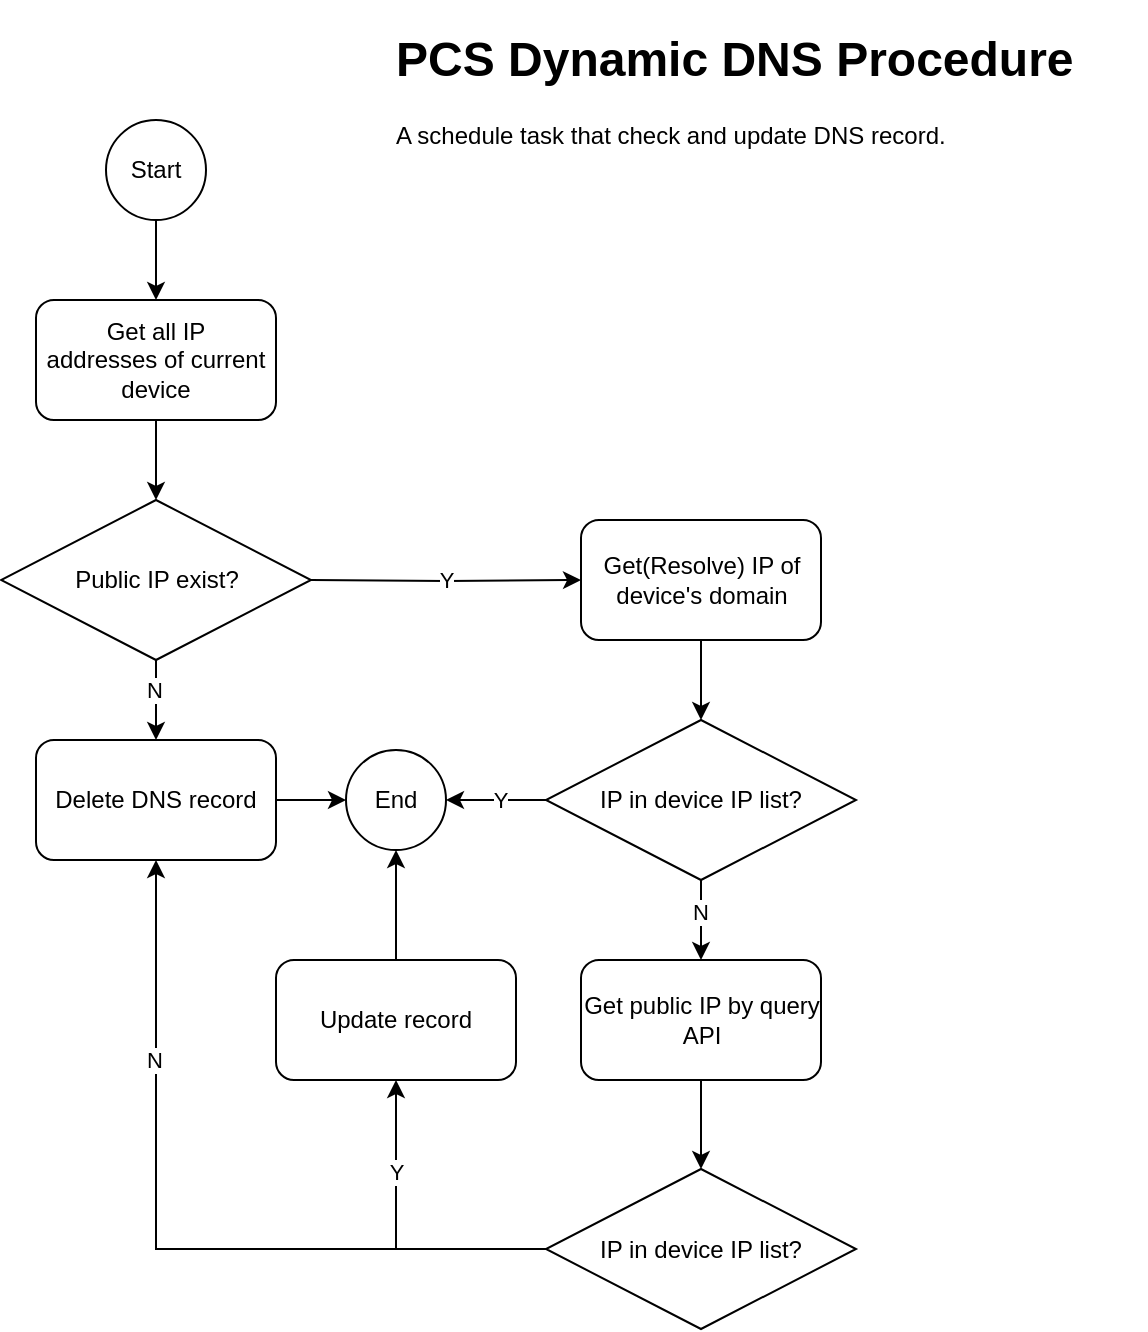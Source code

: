 <mxfile version="21.1.5" type="github">
  <diagram name="第 1 页" id="foehgj6SiuqzubV7A3PP">
    <mxGraphModel dx="954" dy="648" grid="1" gridSize="10" guides="1" tooltips="1" connect="1" arrows="1" fold="1" page="1" pageScale="1" pageWidth="827" pageHeight="1169" math="0" shadow="0">
      <root>
        <mxCell id="0" />
        <mxCell id="1" parent="0" />
        <mxCell id="7TByGs98WEF-A45FdTyk-3" style="edgeStyle=orthogonalEdgeStyle;rounded=0;orthogonalLoop=1;jettySize=auto;html=1;exitX=0.5;exitY=1;exitDx=0;exitDy=0;entryX=0.5;entryY=0;entryDx=0;entryDy=0;" edge="1" parent="1" source="7TByGs98WEF-A45FdTyk-1" target="7TByGs98WEF-A45FdTyk-2">
          <mxGeometry relative="1" as="geometry" />
        </mxCell>
        <mxCell id="7TByGs98WEF-A45FdTyk-1" value="Start" style="ellipse;whiteSpace=wrap;html=1;aspect=fixed;" vertex="1" parent="1">
          <mxGeometry x="110" y="60" width="50" height="50" as="geometry" />
        </mxCell>
        <mxCell id="7TByGs98WEF-A45FdTyk-8" style="edgeStyle=orthogonalEdgeStyle;rounded=0;orthogonalLoop=1;jettySize=auto;html=1;exitX=0.5;exitY=1;exitDx=0;exitDy=0;entryX=0.5;entryY=0;entryDx=0;entryDy=0;" edge="1" parent="1" source="7TByGs98WEF-A45FdTyk-2" target="7TByGs98WEF-A45FdTyk-4">
          <mxGeometry relative="1" as="geometry" />
        </mxCell>
        <mxCell id="7TByGs98WEF-A45FdTyk-2" value="Get all IP addresses&amp;nbsp;of current device" style="rounded=1;whiteSpace=wrap;html=1;" vertex="1" parent="1">
          <mxGeometry x="75" y="150" width="120" height="60" as="geometry" />
        </mxCell>
        <mxCell id="7TByGs98WEF-A45FdTyk-6" style="edgeStyle=orthogonalEdgeStyle;rounded=0;orthogonalLoop=1;jettySize=auto;html=1;exitX=0.5;exitY=1;exitDx=0;exitDy=0;entryX=0.5;entryY=0;entryDx=0;entryDy=0;" edge="1" parent="1" source="7TByGs98WEF-A45FdTyk-4" target="7TByGs98WEF-A45FdTyk-5">
          <mxGeometry relative="1" as="geometry" />
        </mxCell>
        <mxCell id="7TByGs98WEF-A45FdTyk-7" value="N" style="edgeLabel;html=1;align=center;verticalAlign=middle;resizable=0;points=[];" vertex="1" connectable="0" parent="7TByGs98WEF-A45FdTyk-6">
          <mxGeometry x="-0.25" relative="1" as="geometry">
            <mxPoint x="-1" as="offset" />
          </mxGeometry>
        </mxCell>
        <mxCell id="7TByGs98WEF-A45FdTyk-10" value="Y" style="edgeStyle=orthogonalEdgeStyle;rounded=0;orthogonalLoop=1;jettySize=auto;html=1;exitX=1;exitY=0.5;exitDx=0;exitDy=0;entryX=0;entryY=0.5;entryDx=0;entryDy=0;" edge="1" parent="1" target="7TByGs98WEF-A45FdTyk-9">
          <mxGeometry x="0.009" relative="1" as="geometry">
            <mxPoint x="212.5" y="290" as="sourcePoint" />
            <mxPoint x="270" y="290" as="targetPoint" />
            <mxPoint as="offset" />
          </mxGeometry>
        </mxCell>
        <mxCell id="7TByGs98WEF-A45FdTyk-4" value="Public IP exist?" style="rhombus;whiteSpace=wrap;html=1;" vertex="1" parent="1">
          <mxGeometry x="57.5" y="250" width="155" height="80" as="geometry" />
        </mxCell>
        <mxCell id="7TByGs98WEF-A45FdTyk-13" style="edgeStyle=orthogonalEdgeStyle;rounded=0;orthogonalLoop=1;jettySize=auto;html=1;exitX=1;exitY=0.5;exitDx=0;exitDy=0;entryX=0;entryY=0.5;entryDx=0;entryDy=0;" edge="1" parent="1" source="7TByGs98WEF-A45FdTyk-5" target="7TByGs98WEF-A45FdTyk-12">
          <mxGeometry relative="1" as="geometry" />
        </mxCell>
        <mxCell id="7TByGs98WEF-A45FdTyk-5" value="Delete DNS record" style="rounded=1;whiteSpace=wrap;html=1;" vertex="1" parent="1">
          <mxGeometry x="75" y="370" width="120" height="60" as="geometry" />
        </mxCell>
        <mxCell id="7TByGs98WEF-A45FdTyk-15" style="edgeStyle=orthogonalEdgeStyle;rounded=0;orthogonalLoop=1;jettySize=auto;html=1;exitX=0.5;exitY=1;exitDx=0;exitDy=0;entryX=0.5;entryY=0;entryDx=0;entryDy=0;" edge="1" parent="1" source="7TByGs98WEF-A45FdTyk-9" target="7TByGs98WEF-A45FdTyk-14">
          <mxGeometry relative="1" as="geometry" />
        </mxCell>
        <mxCell id="7TByGs98WEF-A45FdTyk-9" value="Get(Resolve) IP of device&#39;s domain" style="rounded=1;whiteSpace=wrap;html=1;" vertex="1" parent="1">
          <mxGeometry x="347.5" y="260" width="120" height="60" as="geometry" />
        </mxCell>
        <mxCell id="7TByGs98WEF-A45FdTyk-12" value="End" style="ellipse;whiteSpace=wrap;html=1;aspect=fixed;" vertex="1" parent="1">
          <mxGeometry x="230" y="375" width="50" height="50" as="geometry" />
        </mxCell>
        <mxCell id="7TByGs98WEF-A45FdTyk-19" style="edgeStyle=orthogonalEdgeStyle;rounded=0;orthogonalLoop=1;jettySize=auto;html=1;exitX=0.5;exitY=1;exitDx=0;exitDy=0;entryX=0.5;entryY=0;entryDx=0;entryDy=0;" edge="1" parent="1" source="7TByGs98WEF-A45FdTyk-14" target="7TByGs98WEF-A45FdTyk-18">
          <mxGeometry relative="1" as="geometry" />
        </mxCell>
        <mxCell id="7TByGs98WEF-A45FdTyk-20" value="N" style="edgeLabel;html=1;align=center;verticalAlign=middle;resizable=0;points=[];" vertex="1" connectable="0" parent="7TByGs98WEF-A45FdTyk-19">
          <mxGeometry x="-0.056" relative="1" as="geometry">
            <mxPoint x="-1" y="-3" as="offset" />
          </mxGeometry>
        </mxCell>
        <mxCell id="7TByGs98WEF-A45FdTyk-28" style="edgeStyle=orthogonalEdgeStyle;rounded=0;orthogonalLoop=1;jettySize=auto;html=1;exitX=0;exitY=0.5;exitDx=0;exitDy=0;entryX=1;entryY=0.5;entryDx=0;entryDy=0;" edge="1" parent="1" source="7TByGs98WEF-A45FdTyk-14" target="7TByGs98WEF-A45FdTyk-12">
          <mxGeometry relative="1" as="geometry" />
        </mxCell>
        <mxCell id="7TByGs98WEF-A45FdTyk-29" value="Y" style="edgeLabel;html=1;align=center;verticalAlign=middle;resizable=0;points=[];" vertex="1" connectable="0" parent="7TByGs98WEF-A45FdTyk-28">
          <mxGeometry x="-0.08" relative="1" as="geometry">
            <mxPoint as="offset" />
          </mxGeometry>
        </mxCell>
        <mxCell id="7TByGs98WEF-A45FdTyk-14" value="IP in device IP list?" style="rhombus;whiteSpace=wrap;html=1;" vertex="1" parent="1">
          <mxGeometry x="330" y="360" width="155" height="80" as="geometry" />
        </mxCell>
        <mxCell id="7TByGs98WEF-A45FdTyk-22" style="edgeStyle=orthogonalEdgeStyle;rounded=0;orthogonalLoop=1;jettySize=auto;html=1;exitX=0.5;exitY=1;exitDx=0;exitDy=0;entryX=0.5;entryY=0;entryDx=0;entryDy=0;" edge="1" parent="1" source="7TByGs98WEF-A45FdTyk-18" target="7TByGs98WEF-A45FdTyk-21">
          <mxGeometry relative="1" as="geometry" />
        </mxCell>
        <mxCell id="7TByGs98WEF-A45FdTyk-18" value="Get public IP by query API" style="rounded=1;whiteSpace=wrap;html=1;" vertex="1" parent="1">
          <mxGeometry x="347.5" y="480" width="120" height="60" as="geometry" />
        </mxCell>
        <mxCell id="7TByGs98WEF-A45FdTyk-24" style="edgeStyle=orthogonalEdgeStyle;rounded=0;orthogonalLoop=1;jettySize=auto;html=1;exitX=0;exitY=0.5;exitDx=0;exitDy=0;entryX=0.5;entryY=1;entryDx=0;entryDy=0;" edge="1" parent="1" source="7TByGs98WEF-A45FdTyk-21" target="7TByGs98WEF-A45FdTyk-23">
          <mxGeometry relative="1" as="geometry" />
        </mxCell>
        <mxCell id="7TByGs98WEF-A45FdTyk-25" value="Y" style="edgeLabel;html=1;align=center;verticalAlign=middle;resizable=0;points=[];" vertex="1" connectable="0" parent="7TByGs98WEF-A45FdTyk-24">
          <mxGeometry x="0.05" relative="1" as="geometry">
            <mxPoint y="-30" as="offset" />
          </mxGeometry>
        </mxCell>
        <mxCell id="7TByGs98WEF-A45FdTyk-31" style="edgeStyle=orthogonalEdgeStyle;rounded=0;orthogonalLoop=1;jettySize=auto;html=1;entryX=0.5;entryY=1;entryDx=0;entryDy=0;" edge="1" parent="1" source="7TByGs98WEF-A45FdTyk-21" target="7TByGs98WEF-A45FdTyk-5">
          <mxGeometry relative="1" as="geometry" />
        </mxCell>
        <mxCell id="7TByGs98WEF-A45FdTyk-32" value="N" style="edgeLabel;html=1;align=center;verticalAlign=middle;resizable=0;points=[];" vertex="1" connectable="0" parent="7TByGs98WEF-A45FdTyk-31">
          <mxGeometry x="0.492" y="-1" relative="1" as="geometry">
            <mxPoint x="-2" y="1" as="offset" />
          </mxGeometry>
        </mxCell>
        <mxCell id="7TByGs98WEF-A45FdTyk-21" value="IP in device IP list?" style="rhombus;whiteSpace=wrap;html=1;" vertex="1" parent="1">
          <mxGeometry x="330" y="584.5" width="155" height="80" as="geometry" />
        </mxCell>
        <mxCell id="7TByGs98WEF-A45FdTyk-30" style="edgeStyle=orthogonalEdgeStyle;rounded=0;orthogonalLoop=1;jettySize=auto;html=1;entryX=0.5;entryY=1;entryDx=0;entryDy=0;" edge="1" parent="1" source="7TByGs98WEF-A45FdTyk-23" target="7TByGs98WEF-A45FdTyk-12">
          <mxGeometry relative="1" as="geometry" />
        </mxCell>
        <mxCell id="7TByGs98WEF-A45FdTyk-23" value="Update record" style="rounded=1;whiteSpace=wrap;html=1;" vertex="1" parent="1">
          <mxGeometry x="195" y="480" width="120" height="60" as="geometry" />
        </mxCell>
        <mxCell id="7TByGs98WEF-A45FdTyk-33" value="&lt;h1&gt;PCS Dynamic DNS Procedure&lt;/h1&gt;&lt;p&gt;A schedule task that check and update DNS record.&lt;/p&gt;" style="text;html=1;strokeColor=none;fillColor=none;spacing=5;spacingTop=-20;whiteSpace=wrap;overflow=hidden;rounded=0;" vertex="1" parent="1">
          <mxGeometry x="250" y="10" width="380" height="120" as="geometry" />
        </mxCell>
      </root>
    </mxGraphModel>
  </diagram>
</mxfile>
